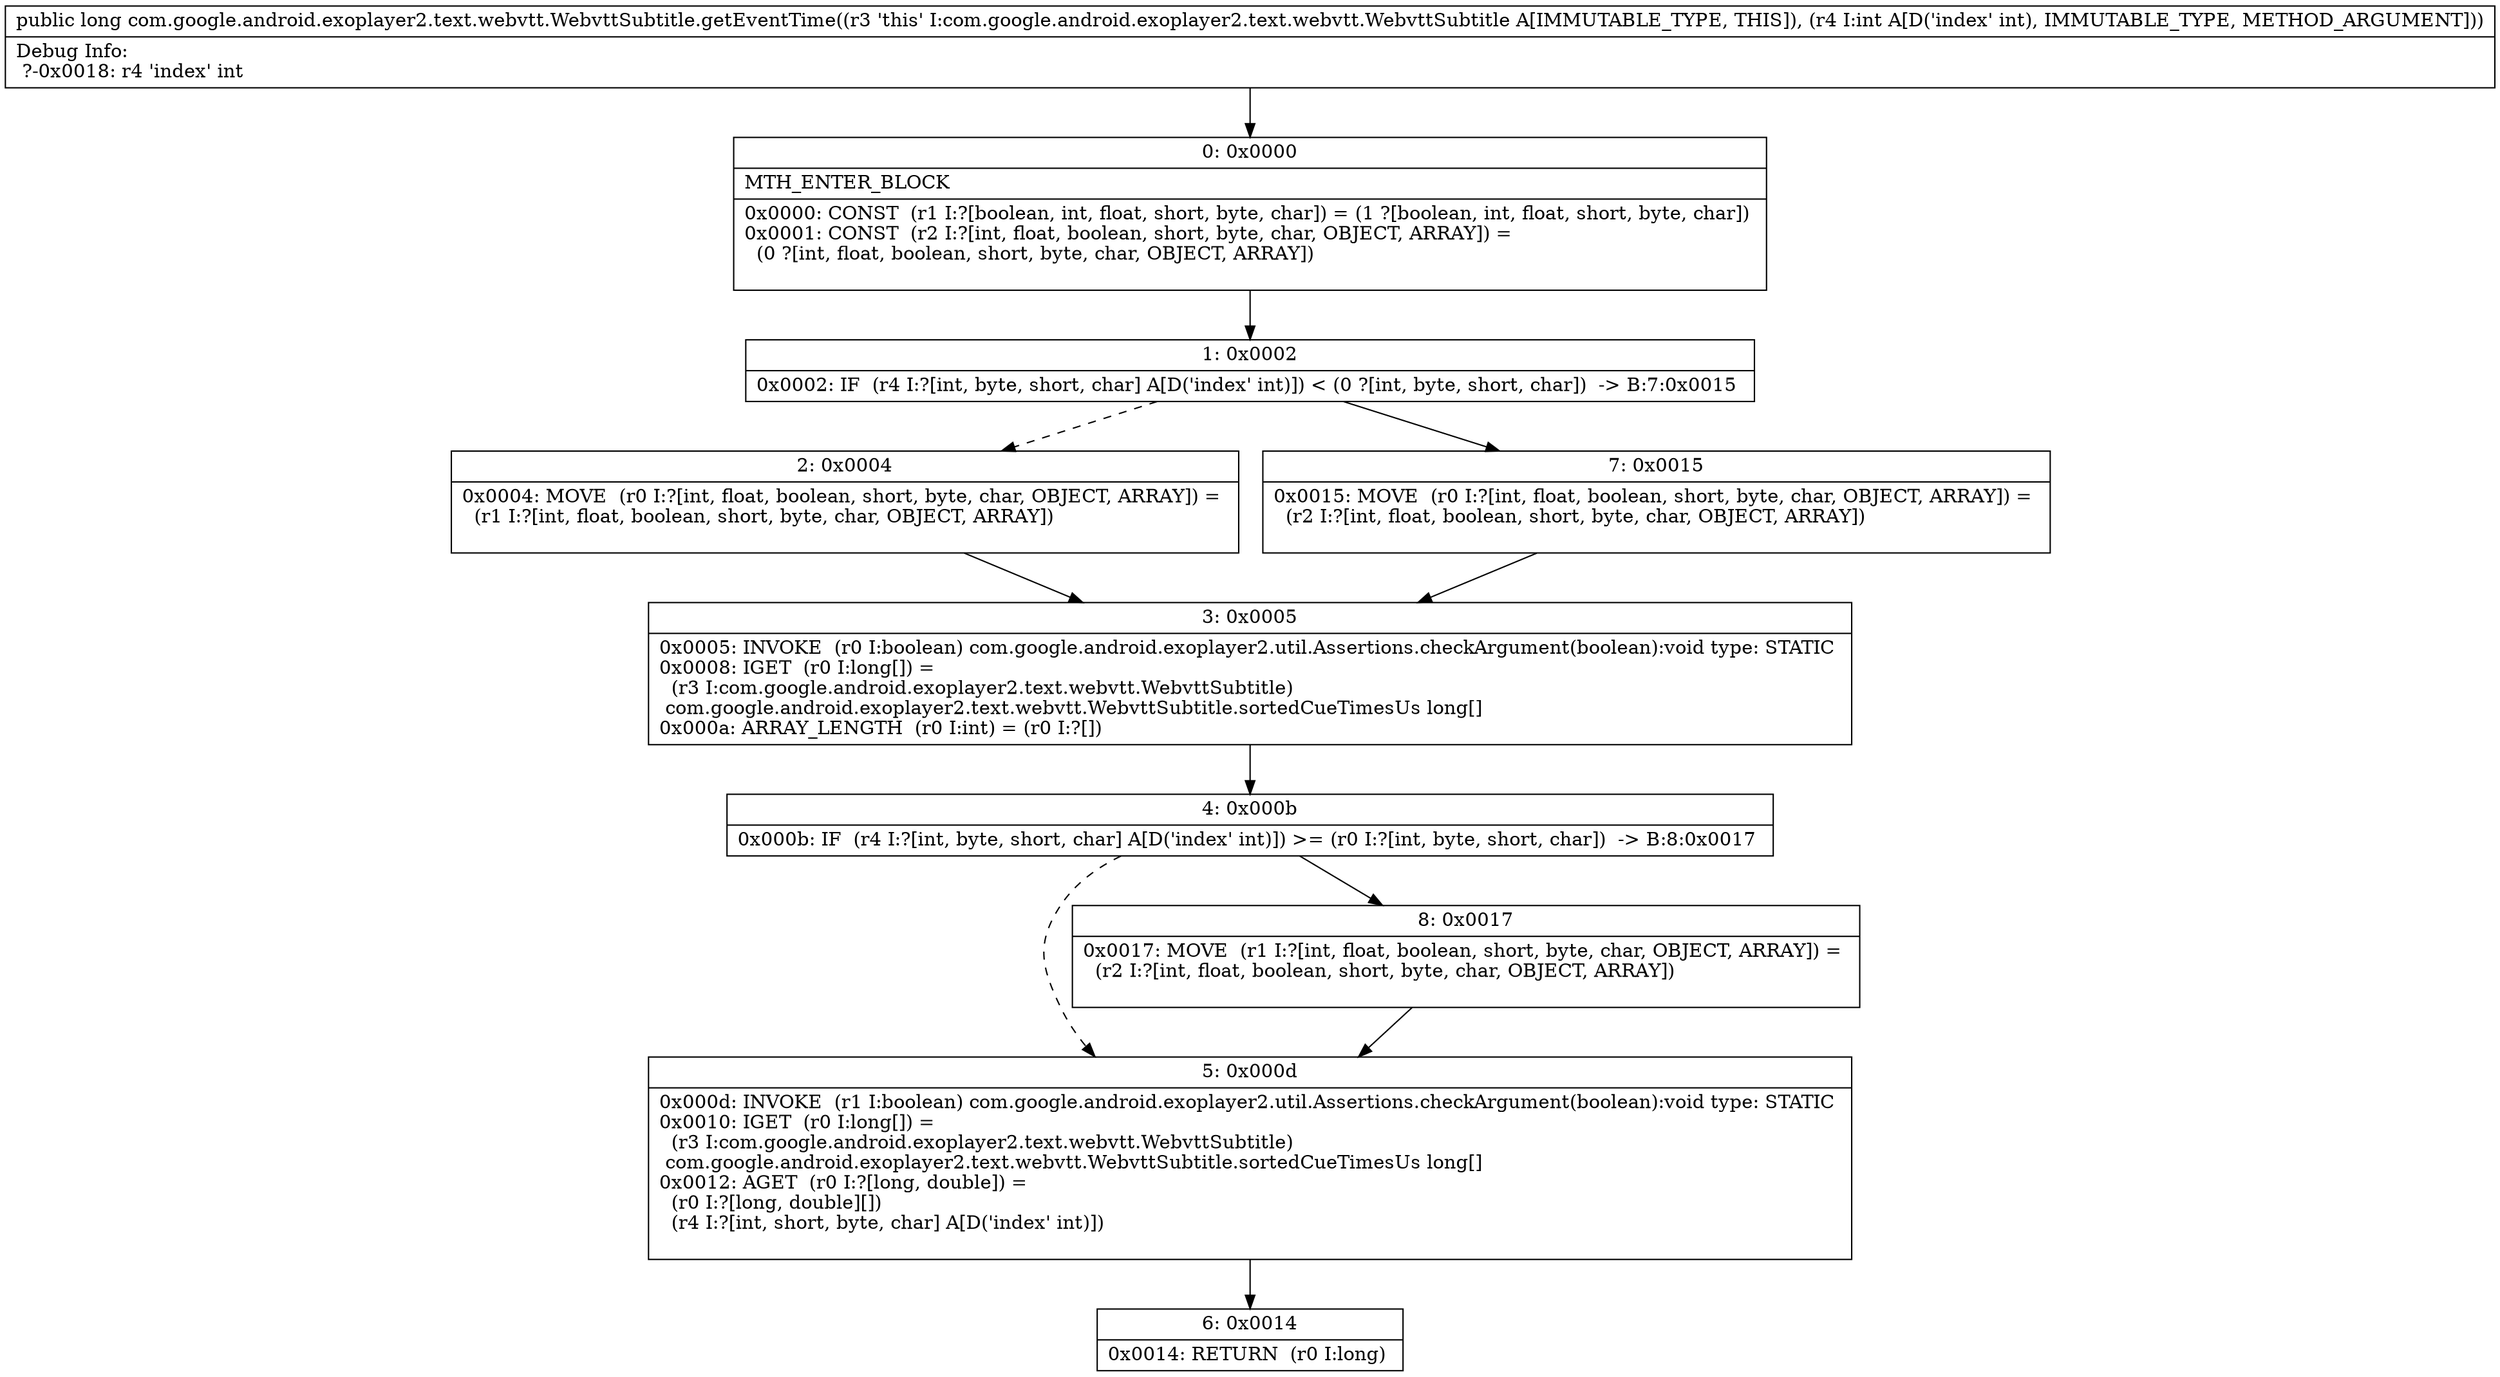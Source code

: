 digraph "CFG forcom.google.android.exoplayer2.text.webvtt.WebvttSubtitle.getEventTime(I)J" {
Node_0 [shape=record,label="{0\:\ 0x0000|MTH_ENTER_BLOCK\l|0x0000: CONST  (r1 I:?[boolean, int, float, short, byte, char]) = (1 ?[boolean, int, float, short, byte, char]) \l0x0001: CONST  (r2 I:?[int, float, boolean, short, byte, char, OBJECT, ARRAY]) = \l  (0 ?[int, float, boolean, short, byte, char, OBJECT, ARRAY])\l \l}"];
Node_1 [shape=record,label="{1\:\ 0x0002|0x0002: IF  (r4 I:?[int, byte, short, char] A[D('index' int)]) \< (0 ?[int, byte, short, char])  \-\> B:7:0x0015 \l}"];
Node_2 [shape=record,label="{2\:\ 0x0004|0x0004: MOVE  (r0 I:?[int, float, boolean, short, byte, char, OBJECT, ARRAY]) = \l  (r1 I:?[int, float, boolean, short, byte, char, OBJECT, ARRAY])\l \l}"];
Node_3 [shape=record,label="{3\:\ 0x0005|0x0005: INVOKE  (r0 I:boolean) com.google.android.exoplayer2.util.Assertions.checkArgument(boolean):void type: STATIC \l0x0008: IGET  (r0 I:long[]) = \l  (r3 I:com.google.android.exoplayer2.text.webvtt.WebvttSubtitle)\l com.google.android.exoplayer2.text.webvtt.WebvttSubtitle.sortedCueTimesUs long[] \l0x000a: ARRAY_LENGTH  (r0 I:int) = (r0 I:?[]) \l}"];
Node_4 [shape=record,label="{4\:\ 0x000b|0x000b: IF  (r4 I:?[int, byte, short, char] A[D('index' int)]) \>= (r0 I:?[int, byte, short, char])  \-\> B:8:0x0017 \l}"];
Node_5 [shape=record,label="{5\:\ 0x000d|0x000d: INVOKE  (r1 I:boolean) com.google.android.exoplayer2.util.Assertions.checkArgument(boolean):void type: STATIC \l0x0010: IGET  (r0 I:long[]) = \l  (r3 I:com.google.android.exoplayer2.text.webvtt.WebvttSubtitle)\l com.google.android.exoplayer2.text.webvtt.WebvttSubtitle.sortedCueTimesUs long[] \l0x0012: AGET  (r0 I:?[long, double]) = \l  (r0 I:?[long, double][])\l  (r4 I:?[int, short, byte, char] A[D('index' int)])\l \l}"];
Node_6 [shape=record,label="{6\:\ 0x0014|0x0014: RETURN  (r0 I:long) \l}"];
Node_7 [shape=record,label="{7\:\ 0x0015|0x0015: MOVE  (r0 I:?[int, float, boolean, short, byte, char, OBJECT, ARRAY]) = \l  (r2 I:?[int, float, boolean, short, byte, char, OBJECT, ARRAY])\l \l}"];
Node_8 [shape=record,label="{8\:\ 0x0017|0x0017: MOVE  (r1 I:?[int, float, boolean, short, byte, char, OBJECT, ARRAY]) = \l  (r2 I:?[int, float, boolean, short, byte, char, OBJECT, ARRAY])\l \l}"];
MethodNode[shape=record,label="{public long com.google.android.exoplayer2.text.webvtt.WebvttSubtitle.getEventTime((r3 'this' I:com.google.android.exoplayer2.text.webvtt.WebvttSubtitle A[IMMUTABLE_TYPE, THIS]), (r4 I:int A[D('index' int), IMMUTABLE_TYPE, METHOD_ARGUMENT]))  | Debug Info:\l  ?\-0x0018: r4 'index' int\l}"];
MethodNode -> Node_0;
Node_0 -> Node_1;
Node_1 -> Node_2[style=dashed];
Node_1 -> Node_7;
Node_2 -> Node_3;
Node_3 -> Node_4;
Node_4 -> Node_5[style=dashed];
Node_4 -> Node_8;
Node_5 -> Node_6;
Node_7 -> Node_3;
Node_8 -> Node_5;
}


